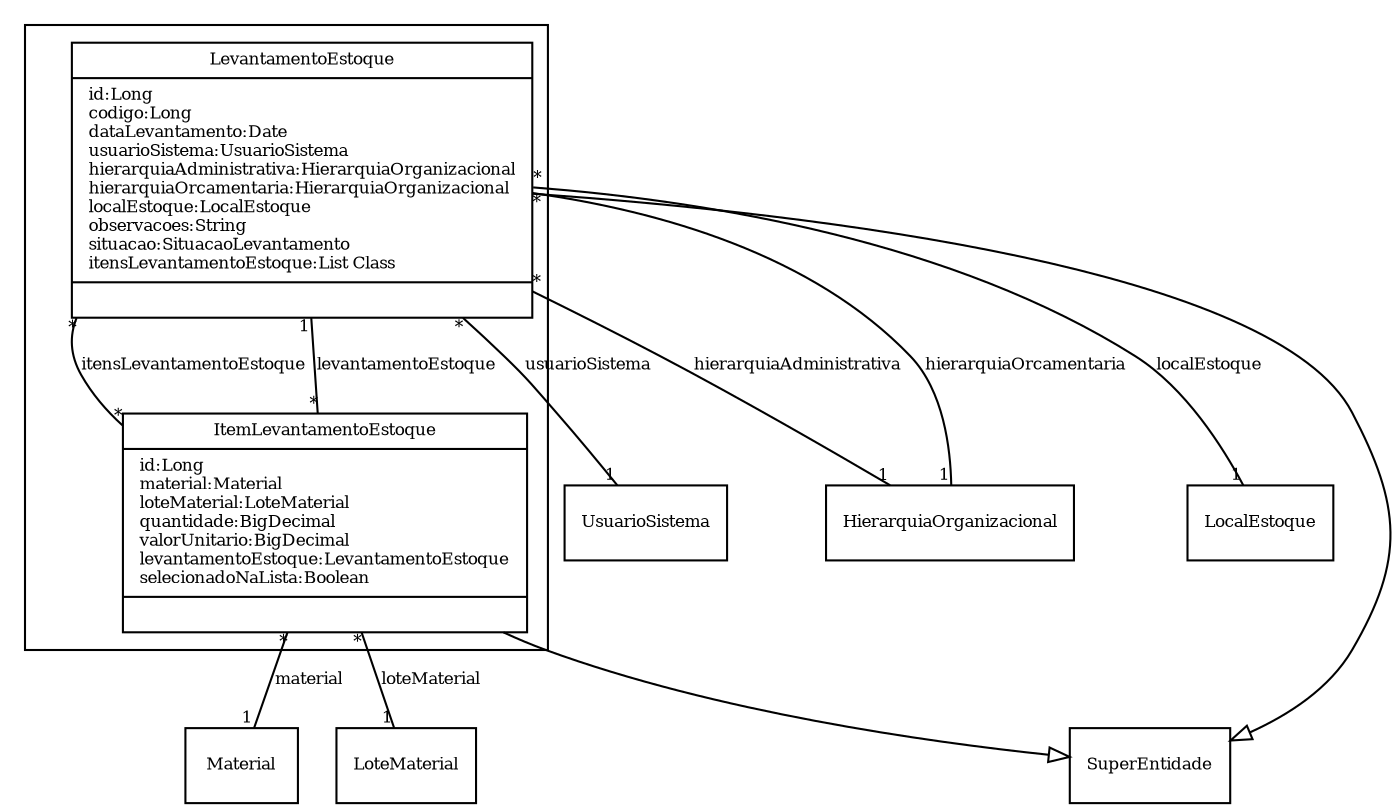 digraph G{
fontname = "Times-Roman"
fontsize = 8

node [
        fontname = "Times-Roman"
        fontsize = 8
        shape = "record"
]

edge [
        fontname = "Times-Roman"
        fontsize = 8
]

subgraph clusterLEVANTAMENTO_DE_ESTOQUE
{
LevantamentoEstoque [label = "{LevantamentoEstoque|id:Long\lcodigo:Long\ldataLevantamento:Date\lusuarioSistema:UsuarioSistema\lhierarquiaAdministrativa:HierarquiaOrganizacional\lhierarquiaOrcamentaria:HierarquiaOrganizacional\llocalEstoque:LocalEstoque\lobservacoes:String\lsituacao:SituacaoLevantamento\litensLevantamentoEstoque:List Class\l|\l}"]
ItemLevantamentoEstoque [label = "{ItemLevantamentoEstoque|id:Long\lmaterial:Material\lloteMaterial:LoteMaterial\lquantidade:BigDecimal\lvalorUnitario:BigDecimal\llevantamentoEstoque:LevantamentoEstoque\lselecionadoNaLista:Boolean\l|\l}"]
}
edge [arrowhead = "none" headlabel = "1" taillabel = "*"] LevantamentoEstoque -> UsuarioSistema [label = "usuarioSistema"]
edge [arrowhead = "none" headlabel = "1" taillabel = "*"] LevantamentoEstoque -> HierarquiaOrganizacional [label = "hierarquiaAdministrativa"]
edge [arrowhead = "none" headlabel = "1" taillabel = "*"] LevantamentoEstoque -> HierarquiaOrganizacional [label = "hierarquiaOrcamentaria"]
edge [arrowhead = "none" headlabel = "1" taillabel = "*"] LevantamentoEstoque -> LocalEstoque [label = "localEstoque"]
edge [arrowhead = "none" headlabel = "*" taillabel = "*"] LevantamentoEstoque -> ItemLevantamentoEstoque [label = "itensLevantamentoEstoque"]
edge [ arrowhead = "empty" headlabel = "" taillabel = ""] LevantamentoEstoque -> SuperEntidade
edge [arrowhead = "none" headlabel = "1" taillabel = "*"] ItemLevantamentoEstoque -> Material [label = "material"]
edge [arrowhead = "none" headlabel = "1" taillabel = "*"] ItemLevantamentoEstoque -> LoteMaterial [label = "loteMaterial"]
edge [arrowhead = "none" headlabel = "1" taillabel = "*"] ItemLevantamentoEstoque -> LevantamentoEstoque [label = "levantamentoEstoque"]
edge [ arrowhead = "empty" headlabel = "" taillabel = ""] ItemLevantamentoEstoque -> SuperEntidade
}
